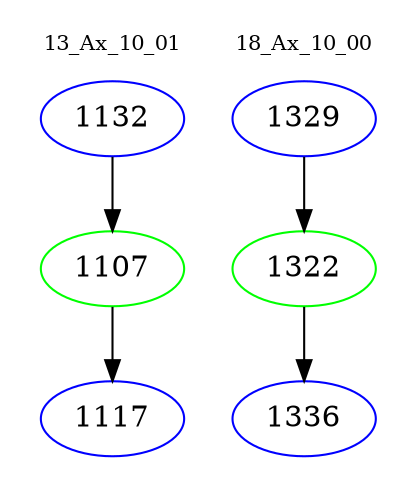 digraph{
subgraph cluster_0 {
color = white
label = "13_Ax_10_01";
fontsize=10;
T0_1132 [label="1132", color="blue"]
T0_1132 -> T0_1107 [color="black"]
T0_1107 [label="1107", color="green"]
T0_1107 -> T0_1117 [color="black"]
T0_1117 [label="1117", color="blue"]
}
subgraph cluster_1 {
color = white
label = "18_Ax_10_00";
fontsize=10;
T1_1329 [label="1329", color="blue"]
T1_1329 -> T1_1322 [color="black"]
T1_1322 [label="1322", color="green"]
T1_1322 -> T1_1336 [color="black"]
T1_1336 [label="1336", color="blue"]
}
}
